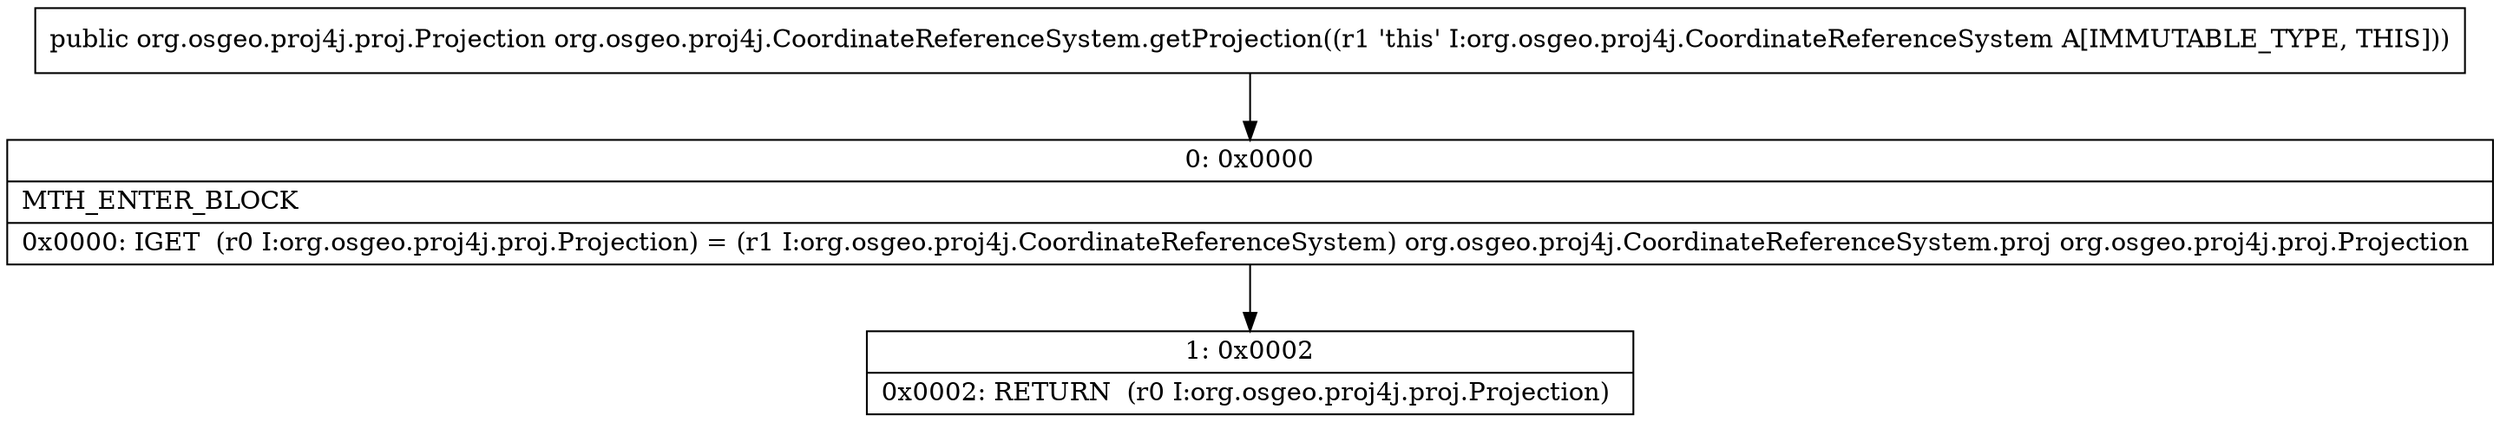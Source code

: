 digraph "CFG fororg.osgeo.proj4j.CoordinateReferenceSystem.getProjection()Lorg\/osgeo\/proj4j\/proj\/Projection;" {
Node_0 [shape=record,label="{0\:\ 0x0000|MTH_ENTER_BLOCK\l|0x0000: IGET  (r0 I:org.osgeo.proj4j.proj.Projection) = (r1 I:org.osgeo.proj4j.CoordinateReferenceSystem) org.osgeo.proj4j.CoordinateReferenceSystem.proj org.osgeo.proj4j.proj.Projection \l}"];
Node_1 [shape=record,label="{1\:\ 0x0002|0x0002: RETURN  (r0 I:org.osgeo.proj4j.proj.Projection) \l}"];
MethodNode[shape=record,label="{public org.osgeo.proj4j.proj.Projection org.osgeo.proj4j.CoordinateReferenceSystem.getProjection((r1 'this' I:org.osgeo.proj4j.CoordinateReferenceSystem A[IMMUTABLE_TYPE, THIS])) }"];
MethodNode -> Node_0;
Node_0 -> Node_1;
}

